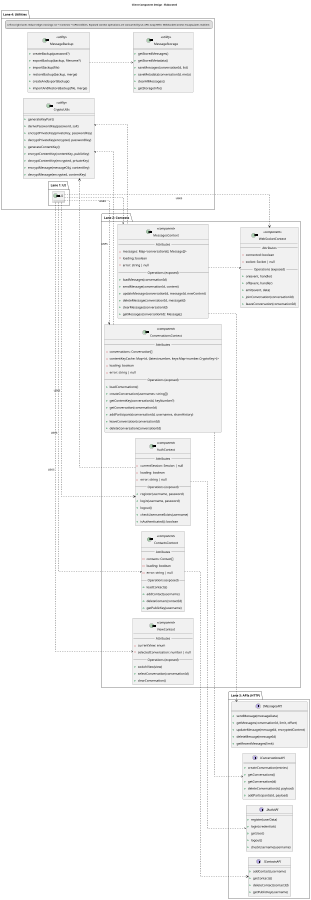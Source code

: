 @startuml
title Client Component Design – Elaborated

left to right direction

skinparam componentStyle rectangle
skinparam defaultFontSize 18
skinparam ArrowThickness 2
skinparam linetype ortho
skinparam Padding 8
scale 1600*900

package "Lane 2: Contexts" {
  class AuthContext <<component>> {
    -- Attributes --
    - currentSession: Session | null
    - loading: boolean
    - error: string | null
    -- Operations (exposed) --
    + register(username, password)
    + login(username, password)
    + logout()
    + checkUsernameExists(username)
    + isAuthenticated(): boolean
  }

  class ContactsContext <<component>> {
    -- Attributes --
    - contacts: Contact[]
    - loading: boolean
    - error: string | null
    -- Operations (exposed) --
    + loadContacts()
    + addContact(username)
    + deleteContact(contactId)
    + getPublicKey(username)
  }

  class ConversationsContext <<component>> {
    -- Attributes --
    - conversations: Conversation[]
    - contentKeyCache: Map<id, {latest:number, keys:Map<number,CryptoKey>}>
    - loading: boolean
    - error: string | null
    -- Operations (exposed) --
    + loadConversations()
    + createConversation(usernames: string[])
    + getContentKey(conversationId, keyNumber?)
    + getConversation(conversationId)
    + addParticipants(conversationId, usernames, shareHistory)
    + leaveConversation(conversationId)
    + deleteConversation(conversationId)
  }

  class MessagesContext <<component>> {
    -- Attributes --
    - messages: Map<conversationId, Message[]>
    - loading: boolean
    - error: string | null
    -- Operations (exposed) --
    + loadMessages(conversationId)
    + sendMessage(conversationId, content)
    + updateMessage(conversationId, messageId, newContent)
    + deleteMessage(conversationId, messageId)
    + clearMessages(conversationId)
    + getMessages(conversationId): Message[]
  }

  class WebSocketContext <<component>> {
    -- Attributes --
    - connected: boolean
    - socket: Socket | null
    -- Operations (exposed) --
    + on(event, handler)
    + off(event, handler)
    + emit(event, data)
    + joinConversation(conversationId)
    + leaveConversation(conversationId)
  }

  class ViewContext <<component>> {
    -- Attributes --
    - currentView: enum
    - selectedConversation: number | null
    -- Operations (exposed) --
    + switchView(view)
    + selectConversation(conversationId)
    + clearConversation()
  }
}

package "Lane 3: APIs (HTTP)" {
  interface IAuthAPI {
    + register(userData)
    + login(credentials)
    + getUser()
    + logout()
    + checkUsername(username)
  }
  interface IContactsAPI {
    + addContact(username)
    + getContacts()
    + deleteContact(contactId)
    + getPublicKey(username)
  }
  interface IConversationsAPI {
    + createConversation(entries)
    + getConversations()
    + getConversation(id)
    + deleteConversation(id, payload)
    + addParticipants(id, payload)
  }
  interface IMessagesAPI {
    + sendMessage(messageData)
    + getMessages(conversationId, limit, offset)
    + updateMessage(messageId, encryptedContent)
    + deleteMessage(messageId)
    + getRecentMessages(limit)
  }
}

package "Lane 4: Utilities" {
  class CryptoUtils <<utility>> {
    + generateKeyPair()
    + derivePasswordKey(password, salt)
    + encryptPrivateKey(privateKey, passwordKey)
    + decryptPrivateKey(encrypted, passwordKey)
    + generateContentKey()
    + encryptContentKey(contentKey, publicKey)
    + decryptContentKey(encrypted, privateKey)
    + encryptMessage(messageObj, contentKey)
    + decryptMessage(encrypted, contentKey)
  }

  class MessageStorage <<utility>> {
    + getStoredMessages()
    + getStoredMetadata()
    + saveMessages(conversationId, list)
    + saveMetadata(conversationId, meta)
    + clearAllMessages()
    + getStorageInfo()
  }

  class MessageBackup <<utility>> {
    + createBackup(password?)
    + exportBackup(backup, filename?)
    + importBackup(file)
    + restoreBackup(backup, merge)
    + createAndExportBackup()
    + importAndRestoreBackup(file, merge)
  }
package "Lane 1: UI" {
  class UI
}

UI ..> AuthContext : uses
UI ..> ContactsContext : uses
UI ..> ConversationsContext : uses
UI ..> MessagesContext : uses
UI ..> ViewContext : uses
UI ..> WebSocketContext : uses

AuthContext ..> IAuthAPI
ContactsContext ..> IContactsAPI
ConversationsContext ..> IConversationsAPI
MessagesContext ..> IMessagesAPI
MessagesContext ..> WebSocketContext

AuthContext ..> CryptoUtils
ConversationsContext ..> CryptoUtils
MessagesContext ..> CryptoUtils
MessageBackup ..> MessageStorage

legend bottom
Left‑to‑right lanes reduce edge crossings: UI → Contexts → APIs/Utilities. Exposed context operations are consumed by UI; APIs wrap REST; WebSocketContext encapsulates realtime.
endlegend

@enduml
